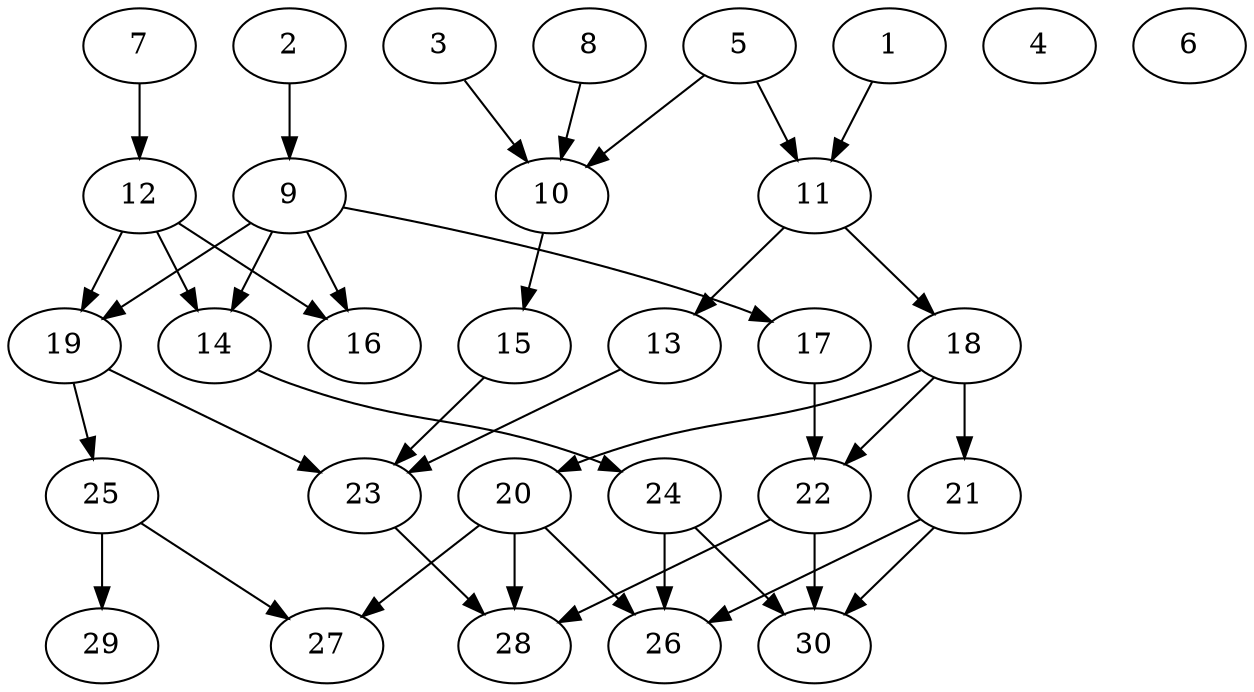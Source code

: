 // DAG (tier=2-normal, mode=compute, n=30, ccr=0.395, fat=0.594, density=0.408, regular=0.575, jump=0.189, mindata=524288, maxdata=8388608)
// DAG automatically generated by daggen at Sun Aug 24 16:33:33 2025
// /home/ermia/Project/Environments/daggen/bin/daggen --dot --ccr 0.395 --fat 0.594 --regular 0.575 --density 0.408 --jump 0.189 --mindata 524288 --maxdata 8388608 -n 30 
digraph G {
  1 [size="1439449906119560", alpha="0.10", expect_size="719724953059780"]
  1 -> 11 [size ="72064526450688"]
  2 [size="182076017479778304000", alpha="0.12", expect_size="91038008739889152000"]
  2 -> 9 [size ="256995282124800"]
  3 [size="2548985462937092096", alpha="0.08", expect_size="1274492731468546048"]
  3 -> 10 [size ="14927997698048"]
  4 [size="19987885468813656", alpha="0.17", expect_size="9993942734406828"]
  5 [size="286919303154792136704", alpha="0.02", expect_size="143459651577396068352"]
  5 -> 10 [size ="348013826408448"]
  5 -> 11 [size ="348013826408448"]
  6 [size="3796012658587190", alpha="0.17", expect_size="1898006329293595"]
  7 [size="412745458972375384064", alpha="0.18", expect_size="206372729486187692032"]
  7 -> 12 [size ="443484238512128"]
  8 [size="1136805231776720512", alpha="0.03", expect_size="568402615888360256"]
  8 -> 10 [size ="395570589990912"]
  9 [size="22128796242878236", alpha="0.17", expect_size="11064398121439118"]
  9 -> 14 [size ="34910031052800"]
  9 -> 16 [size ="34910031052800"]
  9 -> 17 [size ="34910031052800"]
  9 -> 19 [size ="34910031052800"]
  10 [size="159270278762294752", alpha="0.09", expect_size="79635139381147376"]
  10 -> 15 [size ="76507460403200"]
  11 [size="95900846209892352000", alpha="0.14", expect_size="47950423104946176000"]
  11 -> 13 [size ="167611937587200"]
  11 -> 18 [size ="167611937587200"]
  12 [size="115876245269322399744", alpha="0.07", expect_size="57938122634661199872"]
  12 -> 14 [size ="190145592557568"]
  12 -> 16 [size ="190145592557568"]
  12 -> 19 [size ="190145592557568"]
  13 [size="3091452477575050", alpha="0.04", expect_size="1545726238787525"]
  13 -> 23 [size ="301084597813248"]
  14 [size="200262982845960096", alpha="0.04", expect_size="100131491422980048"]
  14 -> 24 [size ="73348721672192"]
  15 [size="26623333280885243904", alpha="0.03", expect_size="13311666640442621952"]
  15 -> 23 [size ="71328803586048"]
  16 [size="127022005751168106496", alpha="0.15", expect_size="63511002875584053248"]
  17 [size="817308569746667008", alpha="0.01", expect_size="408654284873333504"]
  17 -> 22 [size ="305523379404800"]
  18 [size="168044545611510317056", alpha="0.03", expect_size="84022272805755158528"]
  18 -> 20 [size ="243616257671168"]
  18 -> 21 [size ="243616257671168"]
  18 -> 22 [size ="243616257671168"]
  19 [size="173577061296165696", alpha="0.01", expect_size="86788530648082848"]
  19 -> 23 [size ="152090194214912"]
  19 -> 25 [size ="152090194214912"]
  20 [size="423740743681572864000", alpha="0.12", expect_size="211870371840786432000"]
  20 -> 26 [size ="451325775052800"]
  20 -> 27 [size ="451325775052800"]
  20 -> 28 [size ="451325775052800"]
  21 [size="59104615269018894336", alpha="0.15", expect_size="29552307634509447168"]
  21 -> 26 [size ="121386647420928"]
  21 -> 30 [size ="121386647420928"]
  22 [size="910685091929176064", alpha="0.02", expect_size="455342545964588032"]
  22 -> 28 [size ="356493702463488"]
  22 -> 30 [size ="356493702463488"]
  23 [size="59600691750624096", alpha="0.00", expect_size="29800345875312048"]
  23 -> 28 [size ="132345256476672"]
  24 [size="8976627270981645", alpha="0.07", expect_size="4488313635490822"]
  24 -> 26 [size ="241991552073728"]
  24 -> 30 [size ="241991552073728"]
  25 [size="172247555564730752", alpha="0.01", expect_size="86123777782365376"]
  25 -> 27 [size ="124727997759488"]
  25 -> 29 [size ="124727997759488"]
  26 [size="88504739877084987392", alpha="0.20", expect_size="44252369938542493696"]
  27 [size="8889708456190148608", alpha="0.02", expect_size="4444854228095074304"]
  28 [size="68462100686569472000", alpha="0.18", expect_size="34231050343284736000"]
  29 [size="48938433905304208", alpha="0.19", expect_size="24469216952652104"]
  30 [size="164810913829148448", alpha="0.16", expect_size="82405456914574224"]
}